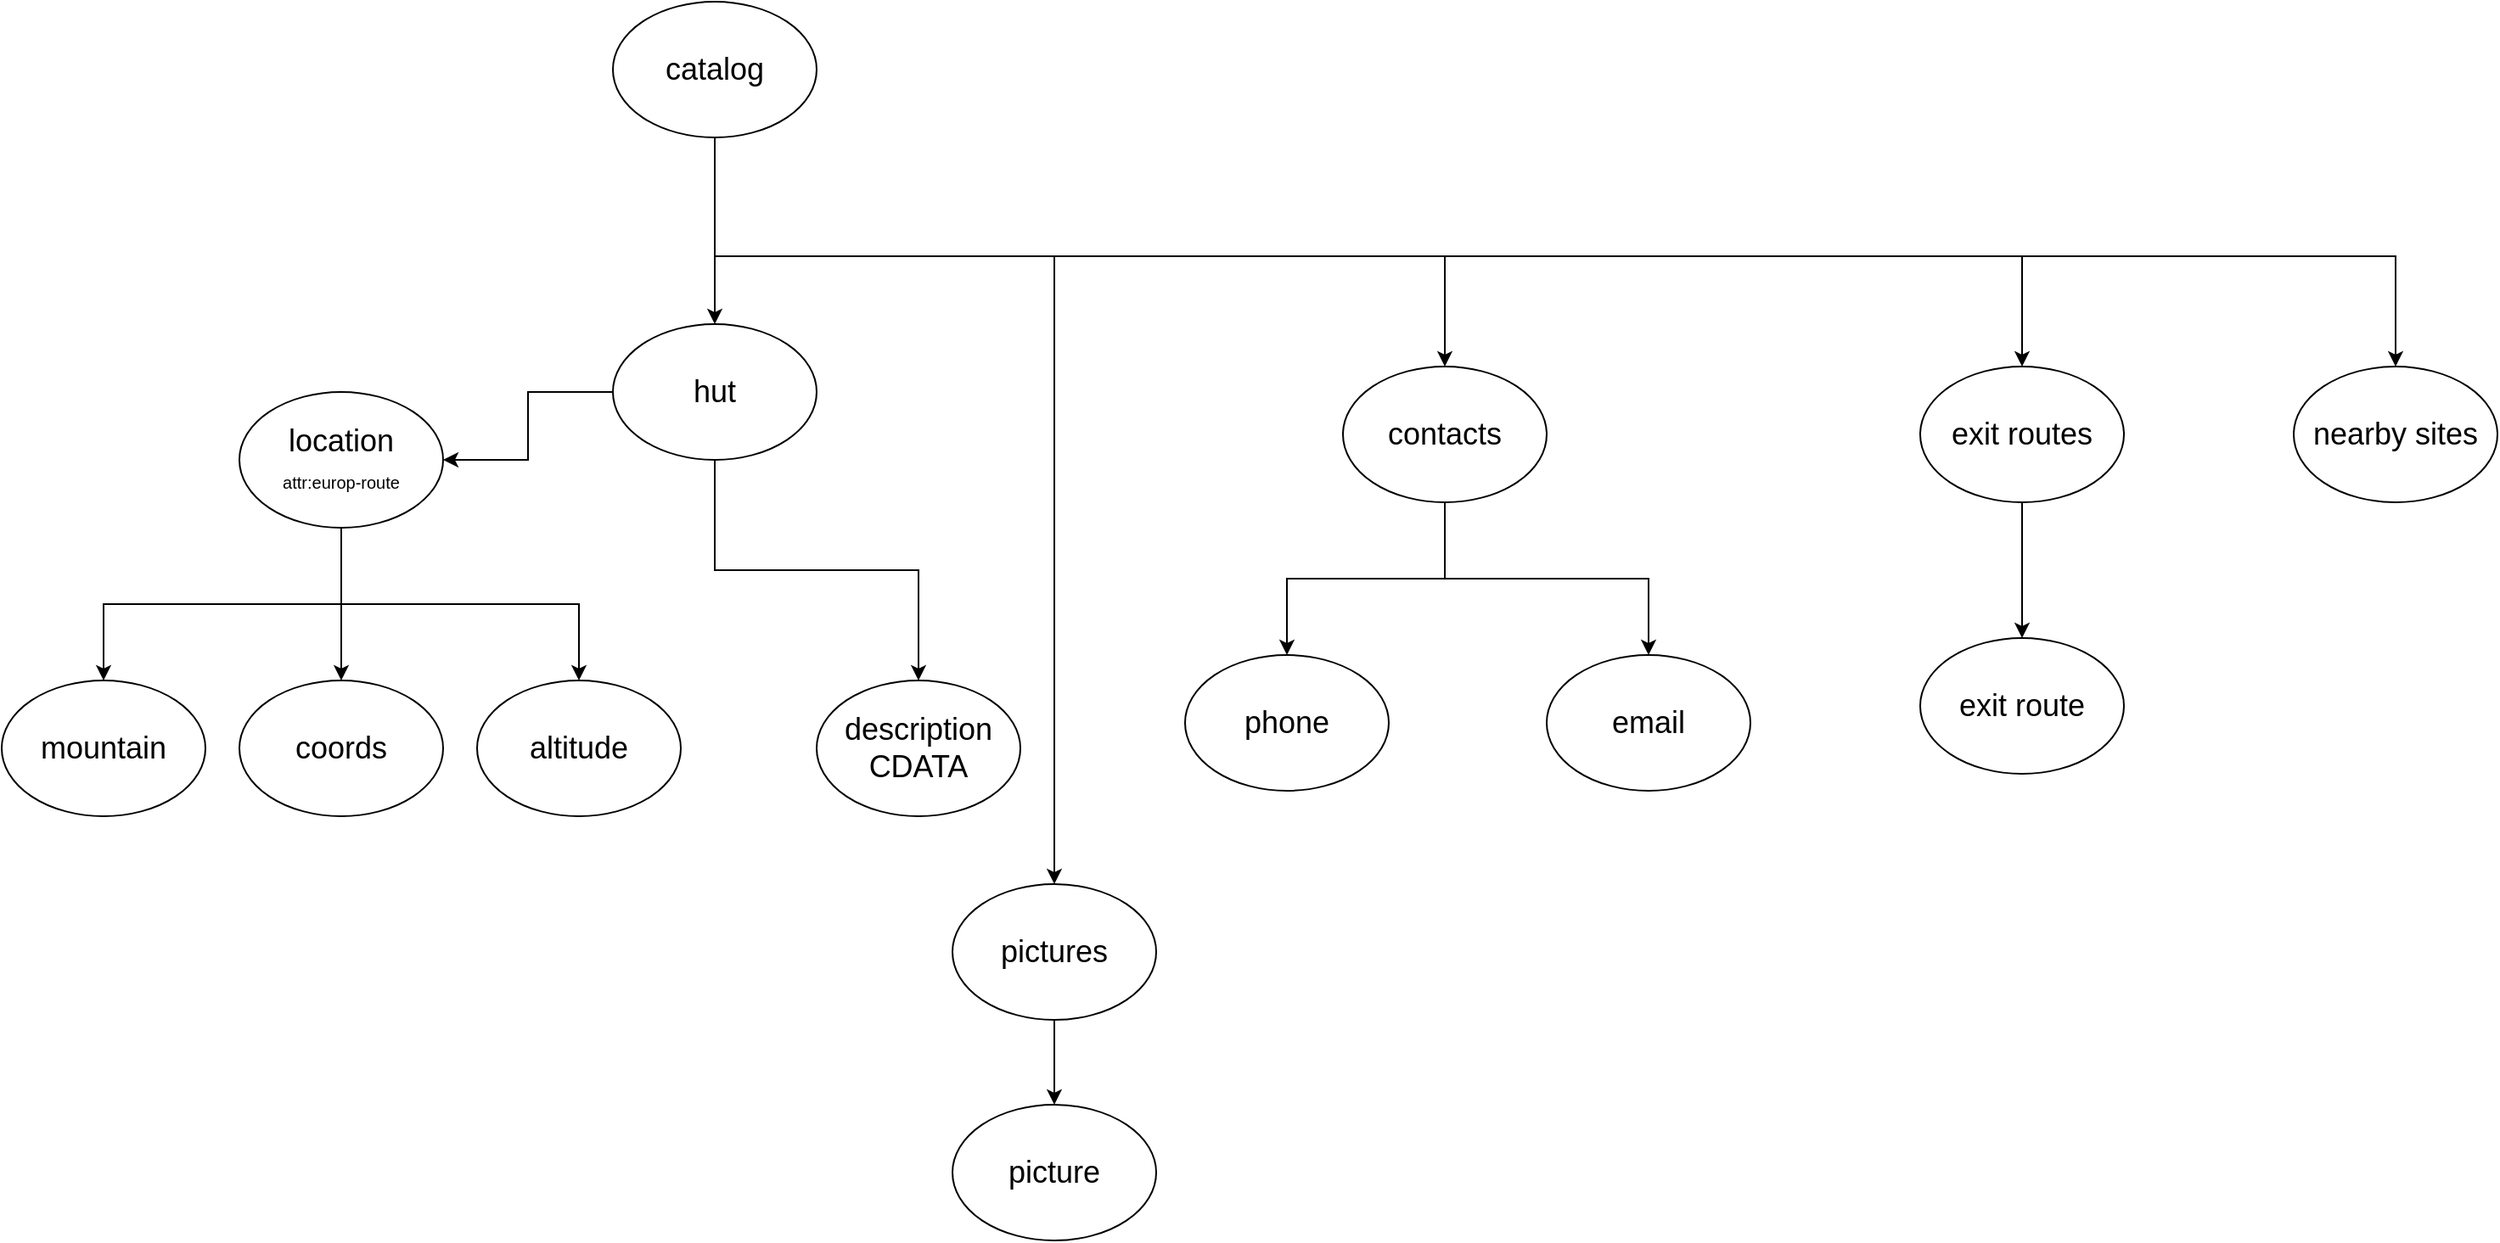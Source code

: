 <mxfile version="24.5.2" type="google">
  <diagram name="Страница-1" id="vO82L34VgPR4Cy_R8VoT">
    <mxGraphModel grid="1" page="1" gridSize="10" guides="1" tooltips="1" connect="1" arrows="1" fold="1" pageScale="1" pageWidth="827" pageHeight="1169" math="0" shadow="0">
      <root>
        <mxCell id="0" />
        <mxCell id="1" parent="0" />
        <mxCell id="yvnb1PuiH-JpDgE4e_Om-3" style="edgeStyle=orthogonalEdgeStyle;rounded=0;orthogonalLoop=1;jettySize=auto;html=1;" edge="1" parent="1" source="yvnb1PuiH-JpDgE4e_Om-1" target="yvnb1PuiH-JpDgE4e_Om-2">
          <mxGeometry relative="1" as="geometry" />
        </mxCell>
        <mxCell id="yvnb1PuiH-JpDgE4e_Om-24" style="edgeStyle=orthogonalEdgeStyle;rounded=0;orthogonalLoop=1;jettySize=auto;html=1;" edge="1" parent="1" source="yvnb1PuiH-JpDgE4e_Om-1" target="yvnb1PuiH-JpDgE4e_Om-16">
          <mxGeometry relative="1" as="geometry">
            <Array as="points">
              <mxPoint x="550" y="270" />
              <mxPoint x="980" y="270" />
            </Array>
          </mxGeometry>
        </mxCell>
        <mxCell id="yvnb1PuiH-JpDgE4e_Om-26" style="edgeStyle=orthogonalEdgeStyle;rounded=0;orthogonalLoop=1;jettySize=auto;html=1;exitX=0.5;exitY=1;exitDx=0;exitDy=0;" edge="1" parent="1" source="yvnb1PuiH-JpDgE4e_Om-1" target="yvnb1PuiH-JpDgE4e_Om-25">
          <mxGeometry relative="1" as="geometry">
            <Array as="points">
              <mxPoint x="550" y="270" />
              <mxPoint x="1320" y="270" />
            </Array>
          </mxGeometry>
        </mxCell>
        <mxCell id="yvnb1PuiH-JpDgE4e_Om-31" style="edgeStyle=orthogonalEdgeStyle;rounded=0;orthogonalLoop=1;jettySize=auto;html=1;exitX=0.5;exitY=1;exitDx=0;exitDy=0;" edge="1" parent="1" source="yvnb1PuiH-JpDgE4e_Om-1" target="yvnb1PuiH-JpDgE4e_Om-30">
          <mxGeometry relative="1" as="geometry">
            <Array as="points">
              <mxPoint x="550" y="270" />
              <mxPoint x="1540" y="270" />
            </Array>
          </mxGeometry>
        </mxCell>
        <mxCell id="yvnb1PuiH-JpDgE4e_Om-36" style="edgeStyle=orthogonalEdgeStyle;rounded=0;orthogonalLoop=1;jettySize=auto;html=1;" edge="1" parent="1" source="yvnb1PuiH-JpDgE4e_Om-1" target="yvnb1PuiH-JpDgE4e_Om-33">
          <mxGeometry relative="1" as="geometry">
            <Array as="points">
              <mxPoint x="550" y="270" />
              <mxPoint x="750" y="270" />
            </Array>
          </mxGeometry>
        </mxCell>
        <mxCell id="yvnb1PuiH-JpDgE4e_Om-1" value="&lt;font style=&quot;font-size: 18px;&quot;&gt;catalog&lt;/font&gt;" style="ellipse;whiteSpace=wrap;html=1;" vertex="1" parent="1">
          <mxGeometry x="490" y="120" width="120" height="80" as="geometry" />
        </mxCell>
        <mxCell id="yvnb1PuiH-JpDgE4e_Om-14" style="edgeStyle=orthogonalEdgeStyle;rounded=0;orthogonalLoop=1;jettySize=auto;html=1;" edge="1" parent="1" source="yvnb1PuiH-JpDgE4e_Om-2" target="yvnb1PuiH-JpDgE4e_Om-4">
          <mxGeometry relative="1" as="geometry" />
        </mxCell>
        <mxCell id="yvnb1PuiH-JpDgE4e_Om-15" style="edgeStyle=orthogonalEdgeStyle;rounded=0;orthogonalLoop=1;jettySize=auto;html=1;" edge="1" parent="1" source="yvnb1PuiH-JpDgE4e_Om-2" target="yvnb1PuiH-JpDgE4e_Om-7">
          <mxGeometry relative="1" as="geometry" />
        </mxCell>
        <mxCell id="yvnb1PuiH-JpDgE4e_Om-2" value="&lt;font style=&quot;font-size: 18px;&quot;&gt;hut&lt;/font&gt;" style="ellipse;whiteSpace=wrap;html=1;" vertex="1" parent="1">
          <mxGeometry x="490" y="310" width="120" height="80" as="geometry" />
        </mxCell>
        <mxCell id="yvnb1PuiH-JpDgE4e_Om-9" style="edgeStyle=orthogonalEdgeStyle;rounded=0;orthogonalLoop=1;jettySize=auto;html=1;" edge="1" parent="1" source="yvnb1PuiH-JpDgE4e_Om-4" target="yvnb1PuiH-JpDgE4e_Om-6">
          <mxGeometry relative="1" as="geometry" />
        </mxCell>
        <mxCell id="yvnb1PuiH-JpDgE4e_Om-12" style="edgeStyle=orthogonalEdgeStyle;rounded=0;orthogonalLoop=1;jettySize=auto;html=1;exitX=0.5;exitY=1;exitDx=0;exitDy=0;" edge="1" parent="1" source="yvnb1PuiH-JpDgE4e_Om-4" target="yvnb1PuiH-JpDgE4e_Om-8">
          <mxGeometry relative="1" as="geometry" />
        </mxCell>
        <mxCell id="yvnb1PuiH-JpDgE4e_Om-13" style="edgeStyle=orthogonalEdgeStyle;rounded=0;orthogonalLoop=1;jettySize=auto;html=1;exitX=0.5;exitY=1;exitDx=0;exitDy=0;" edge="1" parent="1" source="yvnb1PuiH-JpDgE4e_Om-4" target="yvnb1PuiH-JpDgE4e_Om-5">
          <mxGeometry relative="1" as="geometry" />
        </mxCell>
        <mxCell id="yvnb1PuiH-JpDgE4e_Om-4" value="&lt;font style=&quot;font-size: 18px;&quot;&gt;location&lt;/font&gt;&lt;div&gt;&lt;font style=&quot;font-size: 18px;&quot;&gt;&lt;span style=&quot;font-size: 10px;&quot;&gt;attr:europ-route&lt;/span&gt;&lt;/font&gt;&lt;/div&gt;" style="ellipse;whiteSpace=wrap;html=1;" vertex="1" parent="1">
          <mxGeometry x="270" y="350" width="120" height="80" as="geometry" />
        </mxCell>
        <mxCell id="yvnb1PuiH-JpDgE4e_Om-5" value="&lt;font style=&quot;font-size: 18px;&quot;&gt;mountain&lt;/font&gt;" style="ellipse;whiteSpace=wrap;html=1;" vertex="1" parent="1">
          <mxGeometry x="130" y="520" width="120" height="80" as="geometry" />
        </mxCell>
        <mxCell id="yvnb1PuiH-JpDgE4e_Om-6" value="&lt;font style=&quot;font-size: 18px;&quot;&gt;coords&lt;/font&gt;" style="ellipse;whiteSpace=wrap;html=1;" vertex="1" parent="1">
          <mxGeometry x="270" y="520" width="120" height="80" as="geometry" />
        </mxCell>
        <mxCell id="yvnb1PuiH-JpDgE4e_Om-7" value="&lt;font style=&quot;font-size: 18px;&quot;&gt;description&lt;/font&gt;&lt;div&gt;&lt;span style=&quot;font-size: 18px;&quot;&gt;CDATA&lt;/span&gt;&lt;/div&gt;" style="ellipse;whiteSpace=wrap;html=1;" vertex="1" parent="1">
          <mxGeometry x="610" y="520" width="120" height="80" as="geometry" />
        </mxCell>
        <mxCell id="yvnb1PuiH-JpDgE4e_Om-8" value="&lt;font style=&quot;font-size: 18px;&quot;&gt;altitude&lt;/font&gt;" style="ellipse;whiteSpace=wrap;html=1;" vertex="1" parent="1">
          <mxGeometry x="410" y="520" width="120" height="80" as="geometry" />
        </mxCell>
        <mxCell id="yvnb1PuiH-JpDgE4e_Om-21" style="edgeStyle=orthogonalEdgeStyle;rounded=0;orthogonalLoop=1;jettySize=auto;html=1;exitX=0.5;exitY=1;exitDx=0;exitDy=0;" edge="1" parent="1" source="yvnb1PuiH-JpDgE4e_Om-16" target="yvnb1PuiH-JpDgE4e_Om-17">
          <mxGeometry relative="1" as="geometry" />
        </mxCell>
        <mxCell id="yvnb1PuiH-JpDgE4e_Om-22" style="edgeStyle=orthogonalEdgeStyle;rounded=0;orthogonalLoop=1;jettySize=auto;html=1;exitX=0.5;exitY=1;exitDx=0;exitDy=0;" edge="1" parent="1" source="yvnb1PuiH-JpDgE4e_Om-16" target="yvnb1PuiH-JpDgE4e_Om-19">
          <mxGeometry relative="1" as="geometry" />
        </mxCell>
        <mxCell id="yvnb1PuiH-JpDgE4e_Om-16" value="&lt;span style=&quot;font-size: 18px;&quot;&gt;contacts&lt;/span&gt;" style="ellipse;whiteSpace=wrap;html=1;" vertex="1" parent="1">
          <mxGeometry x="920" y="335" width="120" height="80" as="geometry" />
        </mxCell>
        <mxCell id="yvnb1PuiH-JpDgE4e_Om-17" value="&lt;span style=&quot;font-size: 18px;&quot;&gt;phone&lt;/span&gt;" style="ellipse;whiteSpace=wrap;html=1;" vertex="1" parent="1">
          <mxGeometry x="827" y="505" width="120" height="80" as="geometry" />
        </mxCell>
        <mxCell id="yvnb1PuiH-JpDgE4e_Om-19" value="&lt;span style=&quot;font-size: 18px;&quot;&gt;email&lt;/span&gt;" style="ellipse;whiteSpace=wrap;html=1;" vertex="1" parent="1">
          <mxGeometry x="1040" y="505" width="120" height="80" as="geometry" />
        </mxCell>
        <mxCell id="yvnb1PuiH-JpDgE4e_Om-29" value="" style="edgeStyle=orthogonalEdgeStyle;rounded=0;orthogonalLoop=1;jettySize=auto;html=1;" edge="1" parent="1" source="yvnb1PuiH-JpDgE4e_Om-25" target="yvnb1PuiH-JpDgE4e_Om-28">
          <mxGeometry relative="1" as="geometry" />
        </mxCell>
        <mxCell id="yvnb1PuiH-JpDgE4e_Om-25" value="&lt;span style=&quot;font-size: 18px;&quot;&gt;exit routes&lt;/span&gt;" style="ellipse;whiteSpace=wrap;html=1;" vertex="1" parent="1">
          <mxGeometry x="1260" y="335" width="120" height="80" as="geometry" />
        </mxCell>
        <mxCell id="yvnb1PuiH-JpDgE4e_Om-28" value="&lt;span style=&quot;font-size: 18px;&quot;&gt;exit route&lt;/span&gt;" style="ellipse;whiteSpace=wrap;html=1;" vertex="1" parent="1">
          <mxGeometry x="1260" y="495" width="120" height="80" as="geometry" />
        </mxCell>
        <mxCell id="yvnb1PuiH-JpDgE4e_Om-30" value="&lt;span style=&quot;font-size: 18px;&quot;&gt;nearby sites&lt;/span&gt;" style="ellipse;whiteSpace=wrap;html=1;" vertex="1" parent="1">
          <mxGeometry x="1480" y="335" width="120" height="80" as="geometry" />
        </mxCell>
        <mxCell id="yvnb1PuiH-JpDgE4e_Om-35" style="edgeStyle=orthogonalEdgeStyle;rounded=0;orthogonalLoop=1;jettySize=auto;html=1;" edge="1" parent="1" source="yvnb1PuiH-JpDgE4e_Om-33" target="yvnb1PuiH-JpDgE4e_Om-34">
          <mxGeometry relative="1" as="geometry" />
        </mxCell>
        <mxCell id="yvnb1PuiH-JpDgE4e_Om-33" value="&lt;font style=&quot;font-size: 18px;&quot;&gt;pictures&lt;/font&gt;" style="ellipse;whiteSpace=wrap;html=1;" vertex="1" parent="1">
          <mxGeometry x="690" y="640" width="120" height="80" as="geometry" />
        </mxCell>
        <mxCell id="yvnb1PuiH-JpDgE4e_Om-34" value="&lt;font style=&quot;font-size: 18px;&quot;&gt;picture&lt;/font&gt;" style="ellipse;whiteSpace=wrap;html=1;" vertex="1" parent="1">
          <mxGeometry x="690" y="770" width="120" height="80" as="geometry" />
        </mxCell>
      </root>
    </mxGraphModel>
  </diagram>
</mxfile>
